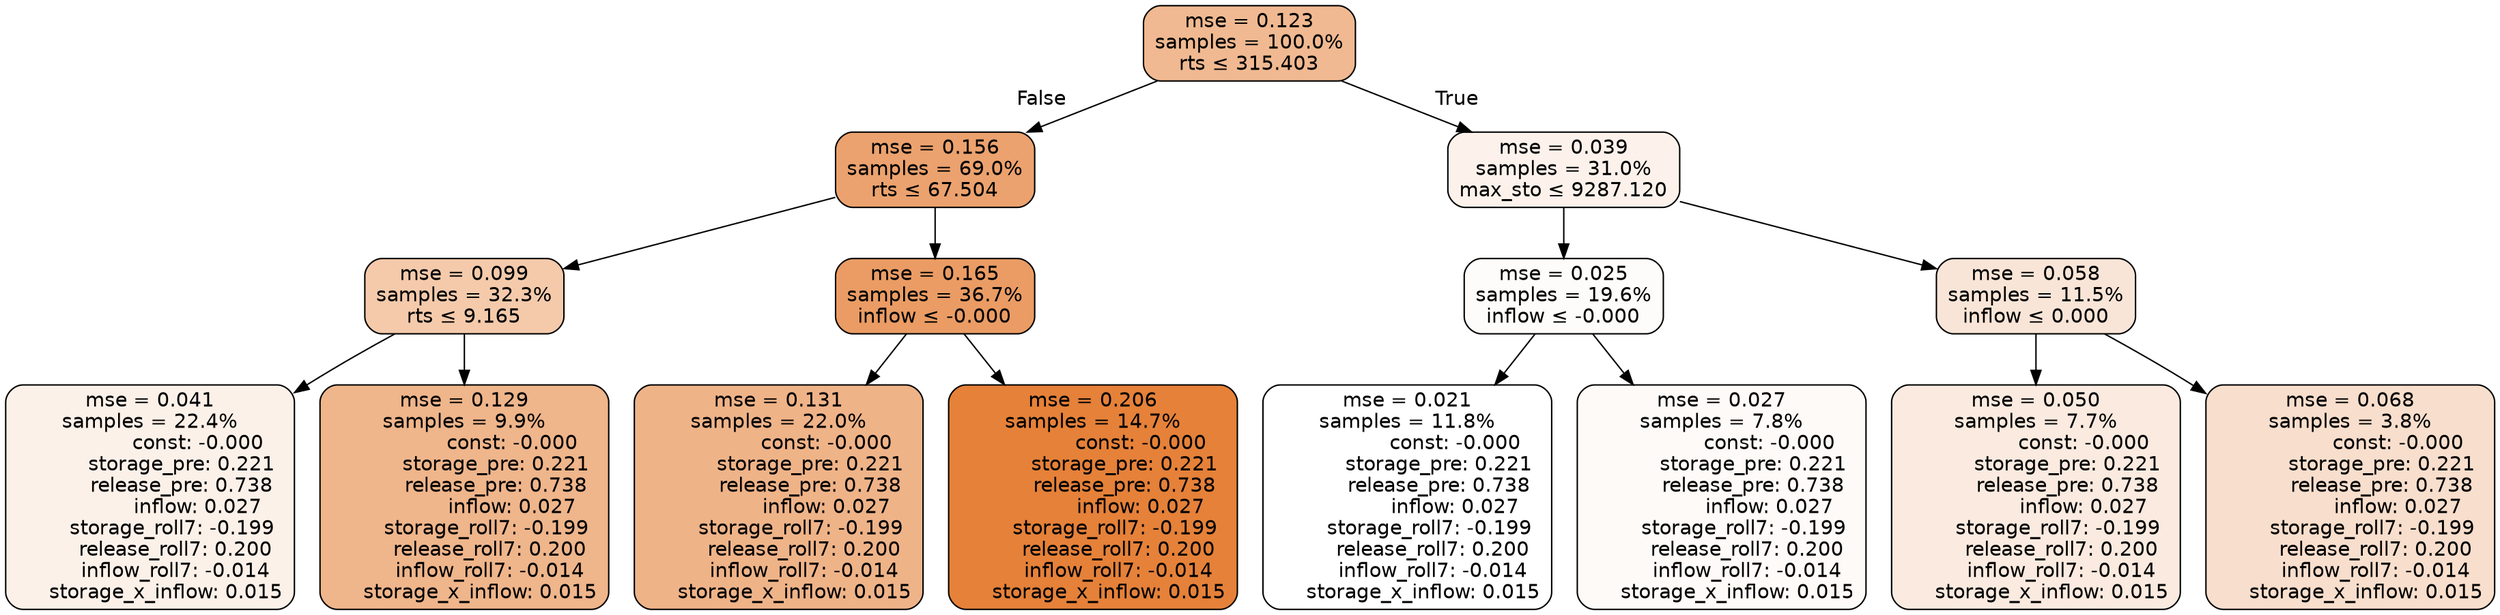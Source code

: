 digraph tree {
node [shape=rectangle, style="filled, rounded", color="black", fontname=helvetica] ;
edge [fontname=helvetica] ;
	"0" [label="mse = 0.123
samples = 100.0%
rts &le; 315.403", fillcolor="#f0b991"]
	"1" [label="mse = 0.156
samples = 69.0%
rts &le; 67.504", fillcolor="#eba26e"]
	"2" [label="mse = 0.099
samples = 32.3%
rts &le; 9.165", fillcolor="#f4caab"]
	"3" [label="mse = 0.041
samples = 22.4%
               const: -0.000
          storage_pre: 0.221
          release_pre: 0.738
               inflow: 0.027
       storage_roll7: -0.199
        release_roll7: 0.200
        inflow_roll7: -0.014
     storage_x_inflow: 0.015", fillcolor="#fcf1e9"]
	"4" [label="mse = 0.129
samples = 9.9%
               const: -0.000
          storage_pre: 0.221
          release_pre: 0.738
               inflow: 0.027
       storage_roll7: -0.199
        release_roll7: 0.200
        inflow_roll7: -0.014
     storage_x_inflow: 0.015", fillcolor="#efb58b"]
	"5" [label="mse = 0.165
samples = 36.7%
inflow &le; -0.000", fillcolor="#ea9c64"]
	"6" [label="mse = 0.131
samples = 22.0%
               const: -0.000
          storage_pre: 0.221
          release_pre: 0.738
               inflow: 0.027
       storage_roll7: -0.199
        release_roll7: 0.200
        inflow_roll7: -0.014
     storage_x_inflow: 0.015", fillcolor="#efb388"]
	"7" [label="mse = 0.206
samples = 14.7%
               const: -0.000
          storage_pre: 0.221
          release_pre: 0.738
               inflow: 0.027
       storage_roll7: -0.199
        release_roll7: 0.200
        inflow_roll7: -0.014
     storage_x_inflow: 0.015", fillcolor="#e58139"]
	"8" [label="mse = 0.039
samples = 31.0%
max_sto &le; 9287.120", fillcolor="#fcf2eb"]
	"9" [label="mse = 0.025
samples = 19.6%
inflow &le; -0.000", fillcolor="#fefcfa"]
	"10" [label="mse = 0.021
samples = 11.8%
               const: -0.000
          storage_pre: 0.221
          release_pre: 0.738
               inflow: 0.027
       storage_roll7: -0.199
        release_roll7: 0.200
        inflow_roll7: -0.014
     storage_x_inflow: 0.015", fillcolor="#ffffff"]
	"11" [label="mse = 0.027
samples = 7.8%
               const: -0.000
          storage_pre: 0.221
          release_pre: 0.738
               inflow: 0.027
       storage_roll7: -0.199
        release_roll7: 0.200
        inflow_roll7: -0.014
     storage_x_inflow: 0.015", fillcolor="#fefaf7"]
	"12" [label="mse = 0.058
samples = 11.5%
inflow &le; 0.000", fillcolor="#f9e5d7"]
	"13" [label="mse = 0.050
samples = 7.7%
               const: -0.000
          storage_pre: 0.221
          release_pre: 0.738
               inflow: 0.027
       storage_roll7: -0.199
        release_roll7: 0.200
        inflow_roll7: -0.014
     storage_x_inflow: 0.015", fillcolor="#faeadf"]
	"14" [label="mse = 0.068
samples = 3.8%
               const: -0.000
          storage_pre: 0.221
          release_pre: 0.738
               inflow: 0.027
       storage_roll7: -0.199
        release_roll7: 0.200
        inflow_roll7: -0.014
     storage_x_inflow: 0.015", fillcolor="#f8decc"]

	"0" -> "1" [labeldistance=2.5, labelangle=45, headlabel="False"]
	"1" -> "2"
	"2" -> "3"
	"2" -> "4"
	"1" -> "5"
	"5" -> "6"
	"5" -> "7"
	"0" -> "8" [labeldistance=2.5, labelangle=-45, headlabel="True"]
	"8" -> "9"
	"9" -> "10"
	"9" -> "11"
	"8" -> "12"
	"12" -> "13"
	"12" -> "14"
}